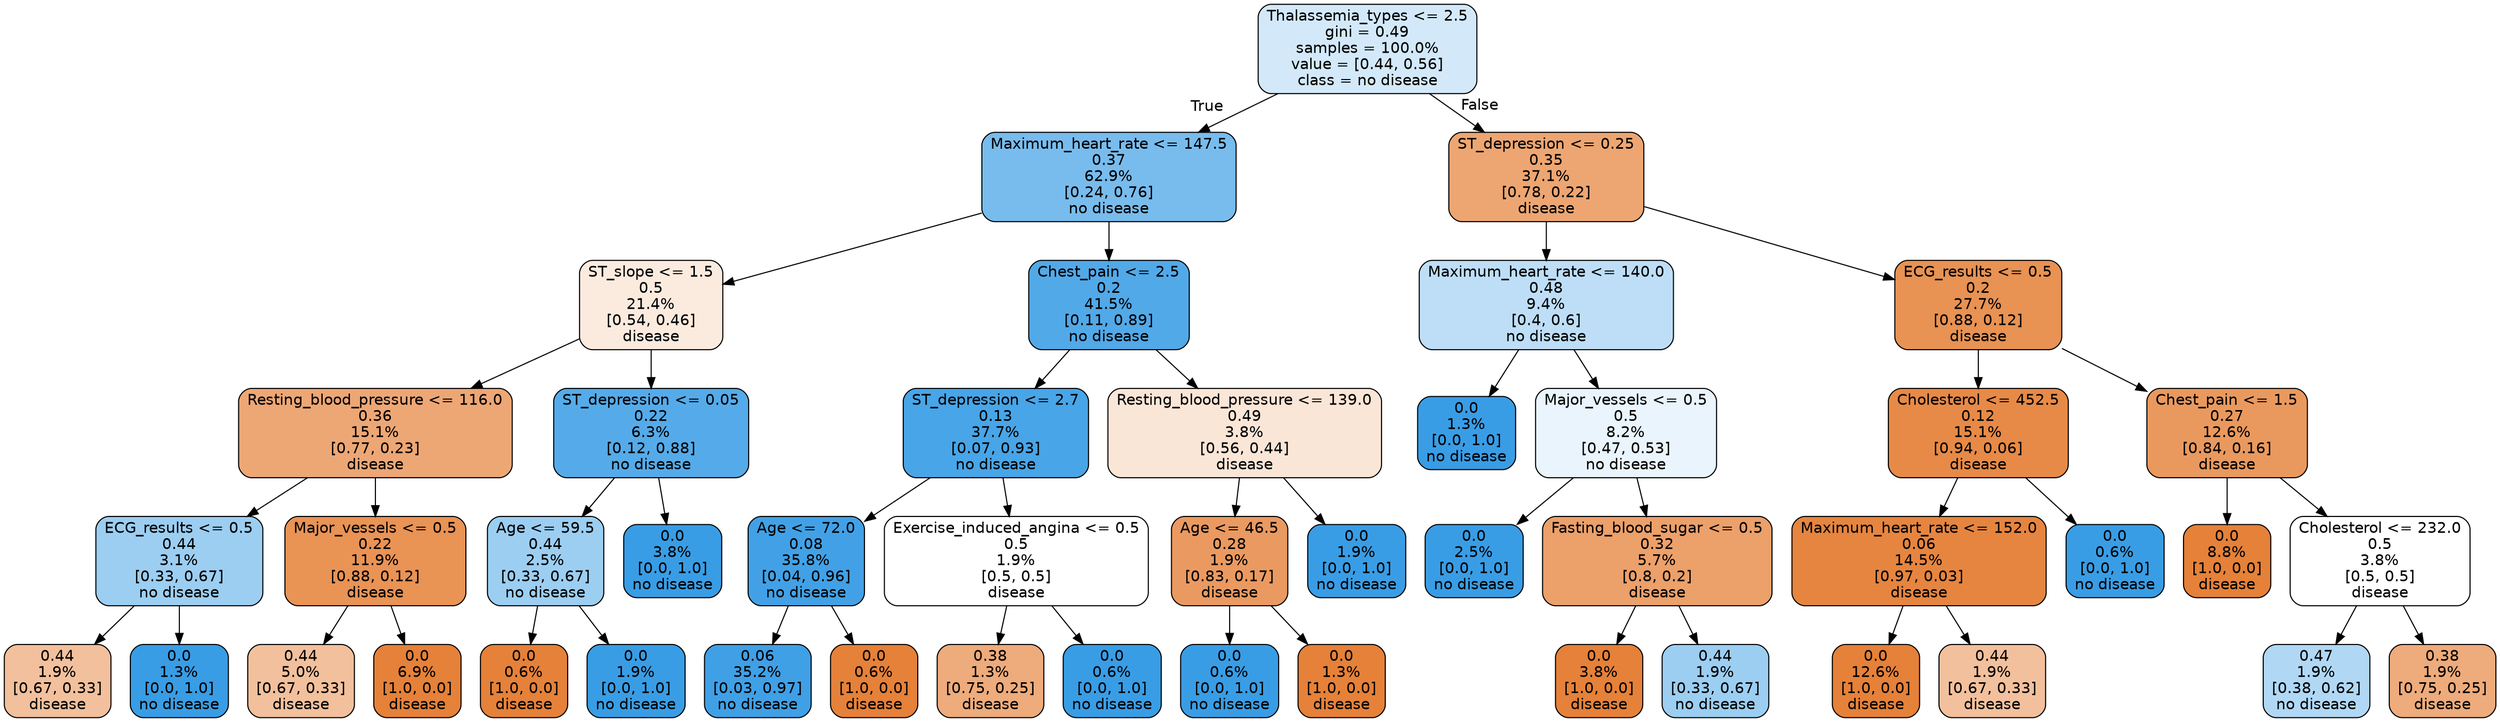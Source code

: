 digraph Tree {
node [shape=box, style="filled, rounded", color="black", fontname=helvetica] ;
edge [fontname=helvetica] ;
0 [label="Thalassemia_types <= 2.5\ngini = 0.49\nsamples = 100.0%\nvalue = [0.44, 0.56]\nclass = no disease", fillcolor="#d3e9f9"] ;
1 [label="Maximum_heart_rate <= 147.5\n0.37\n62.9%\n[0.24, 0.76]\nno disease", fillcolor="#78bced"] ;
0 -> 1 [labeldistance=2.5, labelangle=45, headlabel="True"] ;
2 [label="ST_slope <= 1.5\n0.5\n21.4%\n[0.54, 0.46]\ndisease", fillcolor="#fbebdf"] ;
1 -> 2 ;
3 [label="Resting_blood_pressure <= 116.0\n0.36\n15.1%\n[0.77, 0.23]\ndisease", fillcolor="#eda775"] ;
2 -> 3 ;
4 [label="ECG_results <= 0.5\n0.44\n3.1%\n[0.33, 0.67]\nno disease", fillcolor="#9ccef2"] ;
3 -> 4 ;
5 [label="0.44\n1.9%\n[0.67, 0.33]\ndisease", fillcolor="#f2c09c"] ;
4 -> 5 ;
6 [label="0.0\n1.3%\n[0.0, 1.0]\nno disease", fillcolor="#399de5"] ;
4 -> 6 ;
7 [label="Major_vessels <= 0.5\n0.22\n11.9%\n[0.88, 0.12]\ndisease", fillcolor="#e99355"] ;
3 -> 7 ;
8 [label="0.44\n5.0%\n[0.67, 0.33]\ndisease", fillcolor="#f2c09c"] ;
7 -> 8 ;
9 [label="0.0\n6.9%\n[1.0, 0.0]\ndisease", fillcolor="#e58139"] ;
7 -> 9 ;
10 [label="ST_depression <= 0.05\n0.22\n6.3%\n[0.12, 0.88]\nno disease", fillcolor="#55abe9"] ;
2 -> 10 ;
11 [label="Age <= 59.5\n0.44\n2.5%\n[0.33, 0.67]\nno disease", fillcolor="#9ccef2"] ;
10 -> 11 ;
12 [label="0.0\n0.6%\n[1.0, 0.0]\ndisease", fillcolor="#e58139"] ;
11 -> 12 ;
13 [label="0.0\n1.9%\n[0.0, 1.0]\nno disease", fillcolor="#399de5"] ;
11 -> 13 ;
14 [label="0.0\n3.8%\n[0.0, 1.0]\nno disease", fillcolor="#399de5"] ;
10 -> 14 ;
15 [label="Chest_pain <= 2.5\n0.2\n41.5%\n[0.11, 0.89]\nno disease", fillcolor="#52a9e8"] ;
1 -> 15 ;
16 [label="ST_depression <= 2.7\n0.13\n37.7%\n[0.07, 0.93]\nno disease", fillcolor="#48a5e7"] ;
15 -> 16 ;
17 [label="Age <= 72.0\n0.08\n35.8%\n[0.04, 0.96]\nno disease", fillcolor="#42a1e6"] ;
16 -> 17 ;
18 [label="0.06\n35.2%\n[0.03, 0.97]\nno disease", fillcolor="#40a0e6"] ;
17 -> 18 ;
19 [label="0.0\n0.6%\n[1.0, 0.0]\ndisease", fillcolor="#e58139"] ;
17 -> 19 ;
20 [label="Exercise_induced_angina <= 0.5\n0.5\n1.9%\n[0.5, 0.5]\ndisease", fillcolor="#ffffff"] ;
16 -> 20 ;
21 [label="0.38\n1.3%\n[0.75, 0.25]\ndisease", fillcolor="#eeab7b"] ;
20 -> 21 ;
22 [label="0.0\n0.6%\n[0.0, 1.0]\nno disease", fillcolor="#399de5"] ;
20 -> 22 ;
23 [label="Resting_blood_pressure <= 139.0\n0.49\n3.8%\n[0.56, 0.44]\ndisease", fillcolor="#fae6d7"] ;
15 -> 23 ;
24 [label="Age <= 46.5\n0.28\n1.9%\n[0.83, 0.17]\ndisease", fillcolor="#ea9a61"] ;
23 -> 24 ;
25 [label="0.0\n0.6%\n[0.0, 1.0]\nno disease", fillcolor="#399de5"] ;
24 -> 25 ;
26 [label="0.0\n1.3%\n[1.0, 0.0]\ndisease", fillcolor="#e58139"] ;
24 -> 26 ;
27 [label="0.0\n1.9%\n[0.0, 1.0]\nno disease", fillcolor="#399de5"] ;
23 -> 27 ;
28 [label="ST_depression <= 0.25\n0.35\n37.1%\n[0.78, 0.22]\ndisease", fillcolor="#eda672"] ;
0 -> 28 [labeldistance=2.5, labelangle=-45, headlabel="False"] ;
29 [label="Maximum_heart_rate <= 140.0\n0.48\n9.4%\n[0.4, 0.6]\nno disease", fillcolor="#bddef6"] ;
28 -> 29 ;
30 [label="0.0\n1.3%\n[0.0, 1.0]\nno disease", fillcolor="#399de5"] ;
29 -> 30 ;
31 [label="Major_vessels <= 0.5\n0.5\n8.2%\n[0.47, 0.53]\nno disease", fillcolor="#e9f4fc"] ;
29 -> 31 ;
32 [label="0.0\n2.5%\n[0.0, 1.0]\nno disease", fillcolor="#399de5"] ;
31 -> 32 ;
33 [label="Fasting_blood_sugar <= 0.5\n0.32\n5.7%\n[0.8, 0.2]\ndisease", fillcolor="#eca06a"] ;
31 -> 33 ;
34 [label="0.0\n3.8%\n[1.0, 0.0]\ndisease", fillcolor="#e58139"] ;
33 -> 34 ;
35 [label="0.44\n1.9%\n[0.33, 0.67]\nno disease", fillcolor="#9ccef2"] ;
33 -> 35 ;
36 [label="ECG_results <= 0.5\n0.2\n27.7%\n[0.88, 0.12]\ndisease", fillcolor="#e89253"] ;
28 -> 36 ;
37 [label="Cholesterol <= 452.5\n0.12\n15.1%\n[0.94, 0.06]\ndisease", fillcolor="#e78a47"] ;
36 -> 37 ;
38 [label="Maximum_heart_rate <= 152.0\n0.06\n14.5%\n[0.97, 0.03]\ndisease", fillcolor="#e68540"] ;
37 -> 38 ;
39 [label="0.0\n12.6%\n[1.0, 0.0]\ndisease", fillcolor="#e58139"] ;
38 -> 39 ;
40 [label="0.44\n1.9%\n[0.67, 0.33]\ndisease", fillcolor="#f2c09c"] ;
38 -> 40 ;
41 [label="0.0\n0.6%\n[0.0, 1.0]\nno disease", fillcolor="#399de5"] ;
37 -> 41 ;
42 [label="Chest_pain <= 1.5\n0.27\n12.6%\n[0.84, 0.16]\ndisease", fillcolor="#ea995e"] ;
36 -> 42 ;
43 [label="0.0\n8.8%\n[1.0, 0.0]\ndisease", fillcolor="#e58139"] ;
42 -> 43 ;
44 [label="Cholesterol <= 232.0\n0.5\n3.8%\n[0.5, 0.5]\ndisease", fillcolor="#ffffff"] ;
42 -> 44 ;
45 [label="0.47\n1.9%\n[0.38, 0.62]\nno disease", fillcolor="#b0d8f5"] ;
44 -> 45 ;
46 [label="0.38\n1.9%\n[0.75, 0.25]\ndisease", fillcolor="#eeab7b"] ;
44 -> 46 ;
}